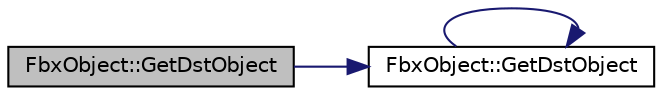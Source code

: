 digraph "FbxObject::GetDstObject"
{
  edge [fontname="Helvetica",fontsize="10",labelfontname="Helvetica",labelfontsize="10"];
  node [fontname="Helvetica",fontsize="10",shape=record];
  rankdir="LR";
  Node164 [label="FbxObject::GetDstObject",height=0.2,width=0.4,color="black", fillcolor="grey75", style="filled", fontcolor="black"];
  Node164 -> Node165 [color="midnightblue",fontsize="10",style="solid",fontname="Helvetica"];
  Node165 [label="FbxObject::GetDstObject",height=0.2,width=0.4,color="black", fillcolor="white", style="filled",URL="$class_fbx_object.html#a3dcc740f7d5d22a73bb726c469b41c31"];
  Node165 -> Node165 [color="midnightblue",fontsize="10",style="solid",fontname="Helvetica"];
}
